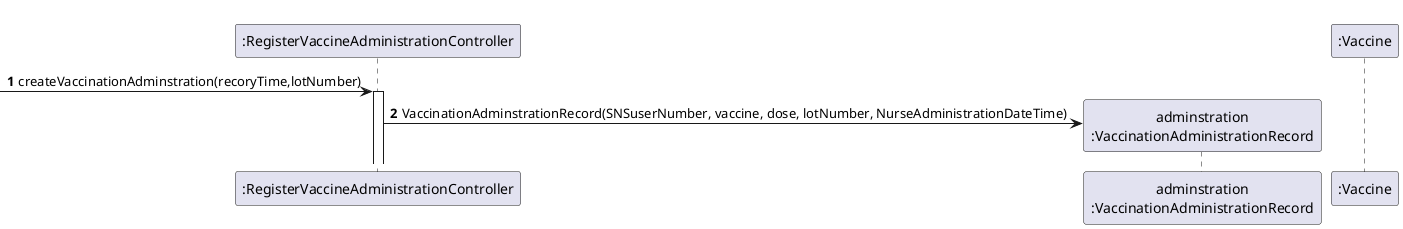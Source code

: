 @startuml
'https://plantuml.com/sequence-diagram

    participant ":RegisterVaccineAdministrationController" as  CTRL
    participant "adminstration\n:VaccinationAdministrationRecord" as record
    participant ":Vaccine" as vaccine


autonumber
->CTRL:createVaccinationAdminstration(recoryTime,lotNumber)
activate CTRL
create record
CTRL->record:VaccinationAdminstrationRecord(SNSuserNumber, vaccine, dose, lotNumber, NurseAdministrationDateTime)


@enduml